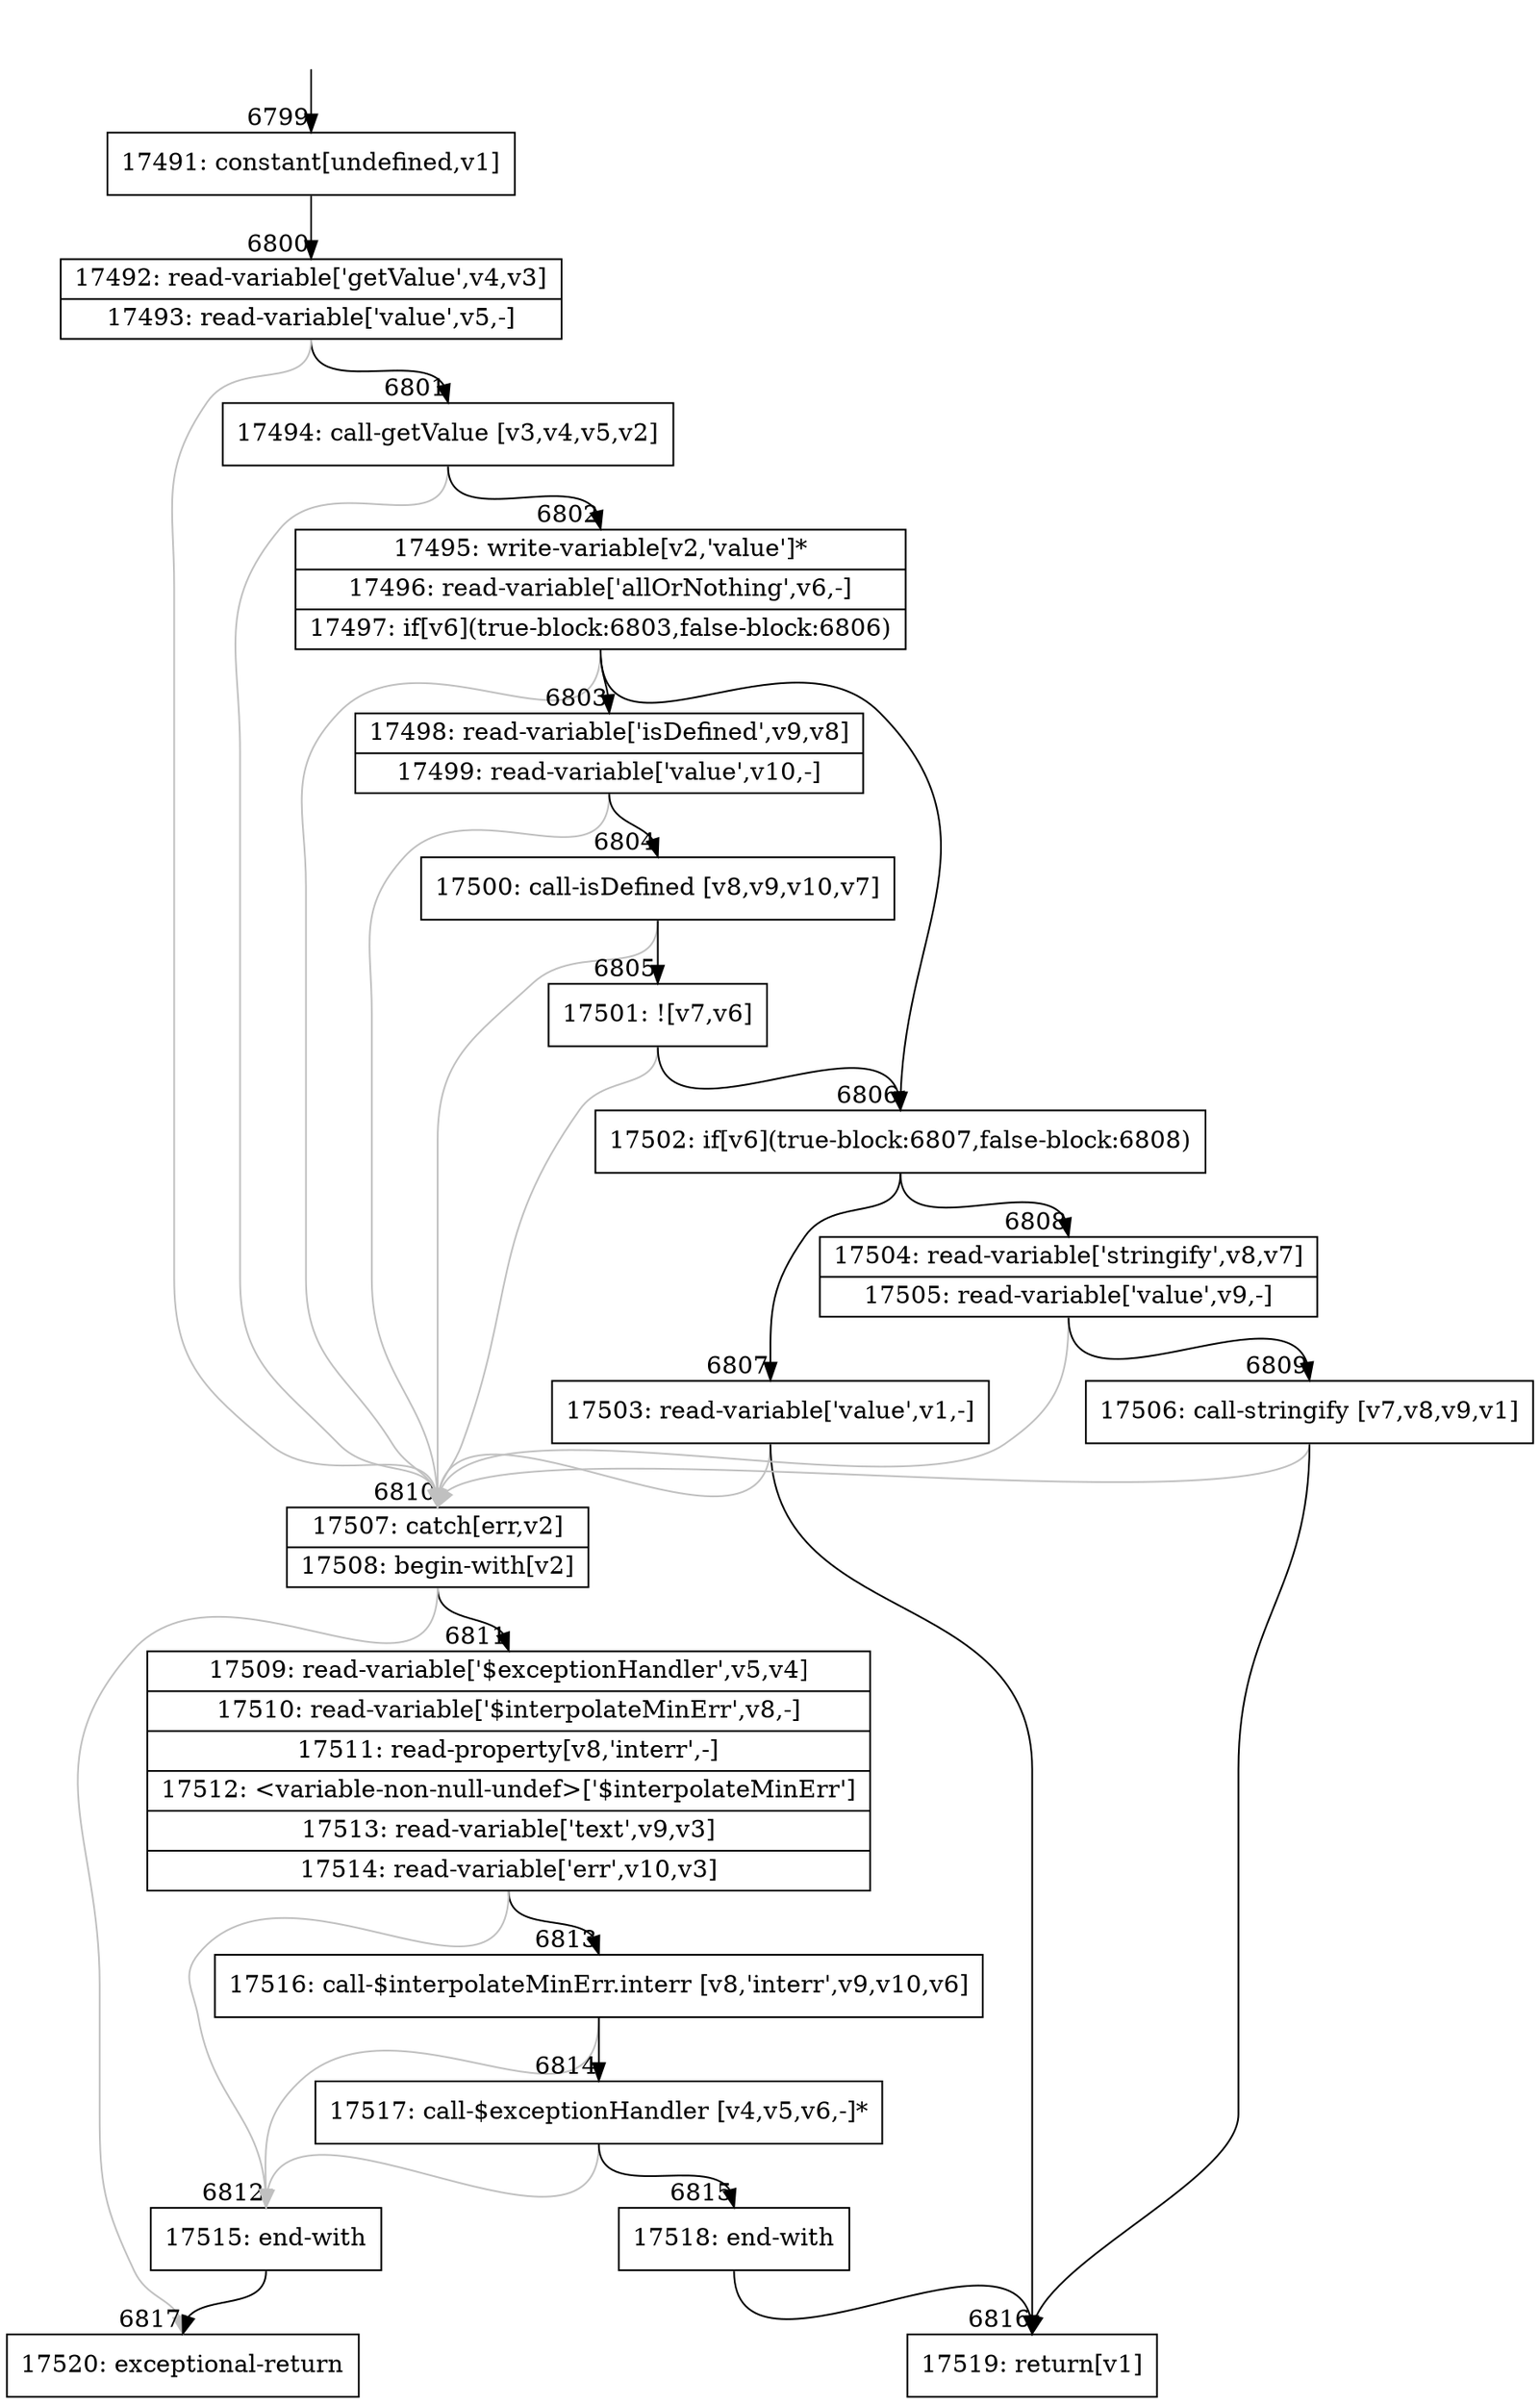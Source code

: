 digraph {
rankdir="TD"
BB_entry515[shape=none,label=""];
BB_entry515 -> BB6799 [tailport=s, headport=n, headlabel="    6799"]
BB6799 [shape=record label="{17491: constant[undefined,v1]}" ] 
BB6799 -> BB6800 [tailport=s, headport=n, headlabel="      6800"]
BB6800 [shape=record label="{17492: read-variable['getValue',v4,v3]|17493: read-variable['value',v5,-]}" ] 
BB6800 -> BB6801 [tailport=s, headport=n, headlabel="      6801"]
BB6800 -> BB6810 [tailport=s, headport=n, color=gray, headlabel="      6810"]
BB6801 [shape=record label="{17494: call-getValue [v3,v4,v5,v2]}" ] 
BB6801 -> BB6802 [tailport=s, headport=n, headlabel="      6802"]
BB6801 -> BB6810 [tailport=s, headport=n, color=gray]
BB6802 [shape=record label="{17495: write-variable[v2,'value']*|17496: read-variable['allOrNothing',v6,-]|17497: if[v6](true-block:6803,false-block:6806)}" ] 
BB6802 -> BB6806 [tailport=s, headport=n, headlabel="      6806"]
BB6802 -> BB6803 [tailport=s, headport=n, headlabel="      6803"]
BB6802 -> BB6810 [tailport=s, headport=n, color=gray]
BB6803 [shape=record label="{17498: read-variable['isDefined',v9,v8]|17499: read-variable['value',v10,-]}" ] 
BB6803 -> BB6804 [tailport=s, headport=n, headlabel="      6804"]
BB6803 -> BB6810 [tailport=s, headport=n, color=gray]
BB6804 [shape=record label="{17500: call-isDefined [v8,v9,v10,v7]}" ] 
BB6804 -> BB6805 [tailport=s, headport=n, headlabel="      6805"]
BB6804 -> BB6810 [tailport=s, headport=n, color=gray]
BB6805 [shape=record label="{17501: ![v7,v6]}" ] 
BB6805 -> BB6806 [tailport=s, headport=n]
BB6805 -> BB6810 [tailport=s, headport=n, color=gray]
BB6806 [shape=record label="{17502: if[v6](true-block:6807,false-block:6808)}" ] 
BB6806 -> BB6807 [tailport=s, headport=n, headlabel="      6807"]
BB6806 -> BB6808 [tailport=s, headport=n, headlabel="      6808"]
BB6807 [shape=record label="{17503: read-variable['value',v1,-]}" ] 
BB6807 -> BB6816 [tailport=s, headport=n, headlabel="      6816"]
BB6807 -> BB6810 [tailport=s, headport=n, color=gray]
BB6808 [shape=record label="{17504: read-variable['stringify',v8,v7]|17505: read-variable['value',v9,-]}" ] 
BB6808 -> BB6809 [tailport=s, headport=n, headlabel="      6809"]
BB6808 -> BB6810 [tailport=s, headport=n, color=gray]
BB6809 [shape=record label="{17506: call-stringify [v7,v8,v9,v1]}" ] 
BB6809 -> BB6816 [tailport=s, headport=n]
BB6809 -> BB6810 [tailport=s, headport=n, color=gray]
BB6810 [shape=record label="{17507: catch[err,v2]|17508: begin-with[v2]}" ] 
BB6810 -> BB6811 [tailport=s, headport=n, headlabel="      6811"]
BB6810 -> BB6817 [tailport=s, headport=n, color=gray, headlabel="      6817"]
BB6811 [shape=record label="{17509: read-variable['$exceptionHandler',v5,v4]|17510: read-variable['$interpolateMinErr',v8,-]|17511: read-property[v8,'interr',-]|17512: \<variable-non-null-undef\>['$interpolateMinErr']|17513: read-variable['text',v9,v3]|17514: read-variable['err',v10,v3]}" ] 
BB6811 -> BB6813 [tailport=s, headport=n, headlabel="      6813"]
BB6811 -> BB6812 [tailport=s, headport=n, color=gray, headlabel="      6812"]
BB6812 [shape=record label="{17515: end-with}" ] 
BB6812 -> BB6817 [tailport=s, headport=n]
BB6813 [shape=record label="{17516: call-$interpolateMinErr.interr [v8,'interr',v9,v10,v6]}" ] 
BB6813 -> BB6814 [tailport=s, headport=n, headlabel="      6814"]
BB6813 -> BB6812 [tailport=s, headport=n, color=gray]
BB6814 [shape=record label="{17517: call-$exceptionHandler [v4,v5,v6,-]*}" ] 
BB6814 -> BB6815 [tailport=s, headport=n, headlabel="      6815"]
BB6814 -> BB6812 [tailport=s, headport=n, color=gray]
BB6815 [shape=record label="{17518: end-with}" ] 
BB6815 -> BB6816 [tailport=s, headport=n]
BB6816 [shape=record label="{17519: return[v1]}" ] 
BB6817 [shape=record label="{17520: exceptional-return}" ] 
//#$~ 10889
}
